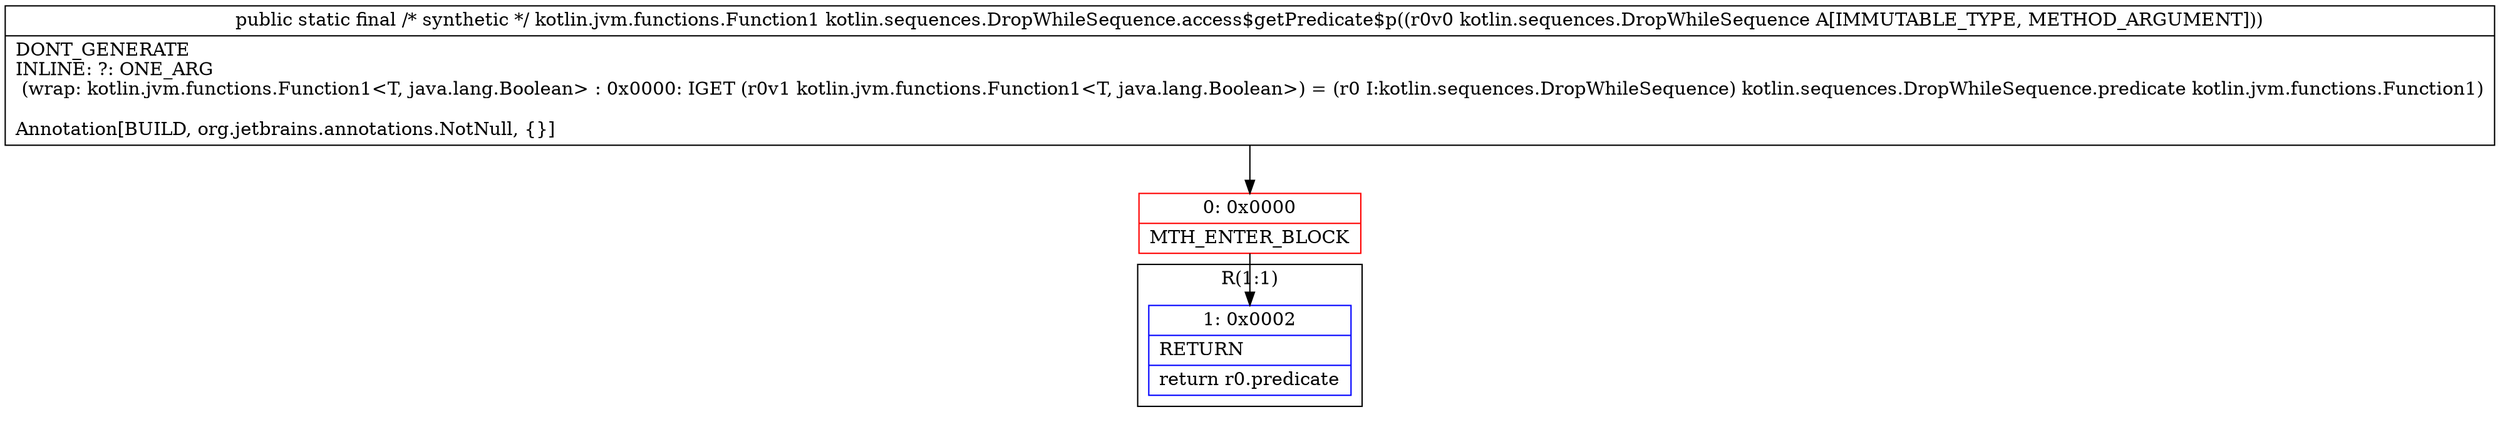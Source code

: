 digraph "CFG forkotlin.sequences.DropWhileSequence.access$getPredicate$p(Lkotlin\/sequences\/DropWhileSequence;)Lkotlin\/jvm\/functions\/Function1;" {
subgraph cluster_Region_617120683 {
label = "R(1:1)";
node [shape=record,color=blue];
Node_1 [shape=record,label="{1\:\ 0x0002|RETURN\l|return r0.predicate\l}"];
}
Node_0 [shape=record,color=red,label="{0\:\ 0x0000|MTH_ENTER_BLOCK\l}"];
MethodNode[shape=record,label="{public static final \/* synthetic *\/ kotlin.jvm.functions.Function1 kotlin.sequences.DropWhileSequence.access$getPredicate$p((r0v0 kotlin.sequences.DropWhileSequence A[IMMUTABLE_TYPE, METHOD_ARGUMENT]))  | DONT_GENERATE\lINLINE: ?: ONE_ARG  \l  (wrap: kotlin.jvm.functions.Function1\<T, java.lang.Boolean\> : 0x0000: IGET  (r0v1 kotlin.jvm.functions.Function1\<T, java.lang.Boolean\>) = (r0 I:kotlin.sequences.DropWhileSequence) kotlin.sequences.DropWhileSequence.predicate kotlin.jvm.functions.Function1)\l\lAnnotation[BUILD, org.jetbrains.annotations.NotNull, \{\}]\l}"];
MethodNode -> Node_0;
Node_0 -> Node_1;
}

